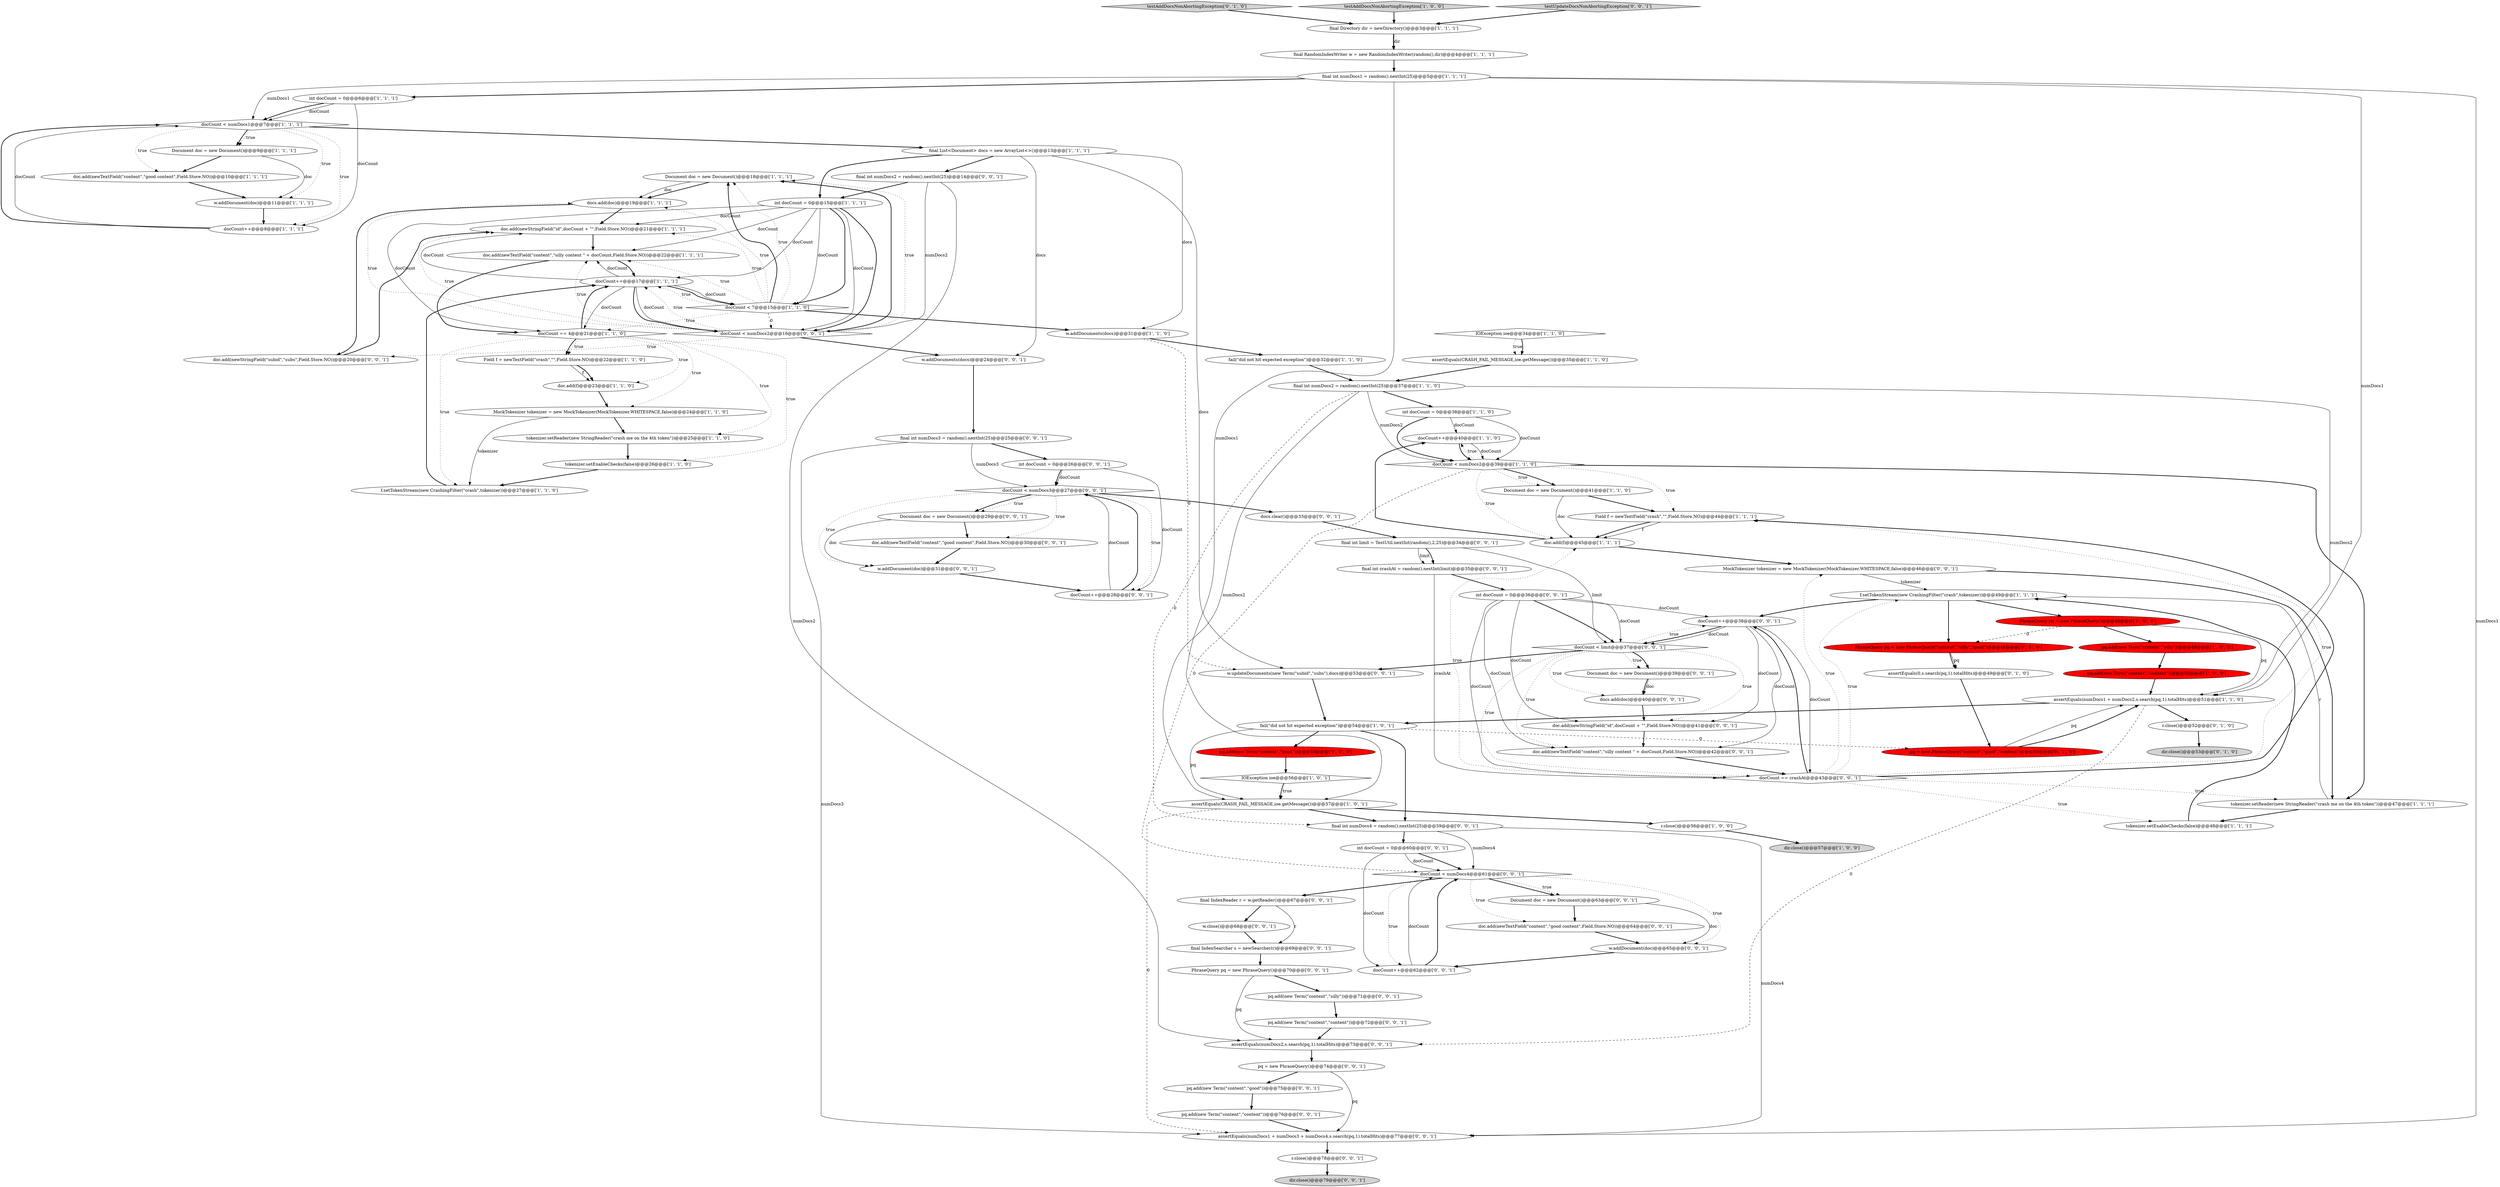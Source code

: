 digraph {
29 [style = filled, label = "Document doc = new Document()@@@18@@@['1', '1', '1']", fillcolor = white, shape = ellipse image = "AAA0AAABBB1BBB"];
76 [style = filled, label = "pq.add(new Term(\"content\",\"silly\"))@@@71@@@['0', '0', '1']", fillcolor = white, shape = ellipse image = "AAA0AAABBB3BBB"];
86 [style = filled, label = "int docCount = 0@@@36@@@['0', '0', '1']", fillcolor = white, shape = ellipse image = "AAA0AAABBB3BBB"];
4 [style = filled, label = "final RandomIndexWriter w = new RandomIndexWriter(random(),dir)@@@4@@@['1', '1', '1']", fillcolor = white, shape = ellipse image = "AAA0AAABBB1BBB"];
92 [style = filled, label = "w.addDocuments(docs)@@@24@@@['0', '0', '1']", fillcolor = white, shape = ellipse image = "AAA0AAABBB3BBB"];
70 [style = filled, label = "w.close()@@@68@@@['0', '0', '1']", fillcolor = white, shape = ellipse image = "AAA0AAABBB3BBB"];
27 [style = filled, label = "doc.add(newStringField(\"id\",docCount + \"\",Field.Store.NO))@@@21@@@['1', '1', '1']", fillcolor = white, shape = ellipse image = "AAA0AAABBB1BBB"];
18 [style = filled, label = "assertEquals(numDocs1 + numDocs2,s.search(pq,1).totalHits)@@@51@@@['1', '1', '0']", fillcolor = white, shape = ellipse image = "AAA0AAABBB1BBB"];
10 [style = filled, label = "assertEquals(CRASH_FAIL_MESSAGE,ioe.getMessage())@@@57@@@['1', '0', '1']", fillcolor = white, shape = ellipse image = "AAA0AAABBB1BBB"];
9 [style = filled, label = "docCount++@@@8@@@['1', '1', '1']", fillcolor = white, shape = ellipse image = "AAA0AAABBB1BBB"];
25 [style = filled, label = "final int numDocs1 = random().nextInt(25)@@@5@@@['1', '1', '1']", fillcolor = white, shape = ellipse image = "AAA0AAABBB1BBB"];
48 [style = filled, label = "final List<Document> docs = new ArrayList<>()@@@13@@@['1', '1', '1']", fillcolor = white, shape = ellipse image = "AAA0AAABBB1BBB"];
46 [style = filled, label = "MockTokenizer tokenizer = new MockTokenizer(MockTokenizer.WHITESPACE,false)@@@24@@@['1', '1', '0']", fillcolor = white, shape = ellipse image = "AAA0AAABBB1BBB"];
67 [style = filled, label = "w.addDocument(doc)@@@65@@@['0', '0', '1']", fillcolor = white, shape = ellipse image = "AAA0AAABBB3BBB"];
16 [style = filled, label = "int docCount = 0@@@15@@@['1', '1', '1']", fillcolor = white, shape = ellipse image = "AAA0AAABBB1BBB"];
81 [style = filled, label = "docCount < numDocs2@@@16@@@['0', '0', '1']", fillcolor = white, shape = diamond image = "AAA0AAABBB3BBB"];
79 [style = filled, label = "doc.add(newStringField(\"id\",docCount + \"\",Field.Store.NO))@@@41@@@['0', '0', '1']", fillcolor = white, shape = ellipse image = "AAA0AAABBB3BBB"];
80 [style = filled, label = "int docCount = 0@@@26@@@['0', '0', '1']", fillcolor = white, shape = ellipse image = "AAA0AAABBB3BBB"];
30 [style = filled, label = "fail(\"did not hit expected exception\")@@@32@@@['1', '1', '0']", fillcolor = white, shape = ellipse image = "AAA0AAABBB1BBB"];
96 [style = filled, label = "r.close()@@@78@@@['0', '0', '1']", fillcolor = white, shape = ellipse image = "AAA0AAABBB3BBB"];
17 [style = filled, label = "docCount++@@@17@@@['1', '1', '1']", fillcolor = white, shape = ellipse image = "AAA0AAABBB1BBB"];
53 [style = filled, label = "testAddDocsNonAbortingException['0', '1', '0']", fillcolor = lightgray, shape = diamond image = "AAA0AAABBB2BBB"];
39 [style = filled, label = "PhraseQuery pq = new PhraseQuery()@@@48@@@['1', '0', '0']", fillcolor = red, shape = ellipse image = "AAA1AAABBB1BBB"];
84 [style = filled, label = "final int numDocs4 = random().nextInt(25)@@@59@@@['0', '0', '1']", fillcolor = white, shape = ellipse image = "AAA0AAABBB3BBB"];
19 [style = filled, label = "testAddDocsNonAbortingException['1', '0', '0']", fillcolor = lightgray, shape = diamond image = "AAA0AAABBB1BBB"];
83 [style = filled, label = "pq.add(new Term(\"content\",\"content\"))@@@76@@@['0', '0', '1']", fillcolor = white, shape = ellipse image = "AAA0AAABBB3BBB"];
88 [style = filled, label = "Document doc = new Document()@@@63@@@['0', '0', '1']", fillcolor = white, shape = ellipse image = "AAA0AAABBB3BBB"];
33 [style = filled, label = "doc.add(newTextField(\"content\",\"good content\",Field.Store.NO))@@@10@@@['1', '1', '1']", fillcolor = white, shape = ellipse image = "AAA0AAABBB1BBB"];
87 [style = filled, label = "docCount++@@@38@@@['0', '0', '1']", fillcolor = white, shape = ellipse image = "AAA0AAABBB3BBB"];
37 [style = filled, label = "tokenizer.setReader(new StringReader(\"crash me on the 4th token\"))@@@25@@@['1', '1', '0']", fillcolor = white, shape = ellipse image = "AAA0AAABBB1BBB"];
2 [style = filled, label = "Document doc = new Document()@@@9@@@['1', '1', '1']", fillcolor = white, shape = ellipse image = "AAA0AAABBB1BBB"];
54 [style = filled, label = "pq = new PhraseQuery(\"content\",\"good\",\"content\")@@@50@@@['0', '1', '0']", fillcolor = red, shape = ellipse image = "AAA1AAABBB2BBB"];
34 [style = filled, label = "IOException ioe@@@34@@@['1', '1', '0']", fillcolor = white, shape = diamond image = "AAA0AAABBB1BBB"];
94 [style = filled, label = "docs.clear()@@@33@@@['0', '0', '1']", fillcolor = white, shape = ellipse image = "AAA0AAABBB3BBB"];
66 [style = filled, label = "testUpdateDocsNonAbortingException['0', '0', '1']", fillcolor = lightgray, shape = diamond image = "AAA0AAABBB3BBB"];
69 [style = filled, label = "Document doc = new Document()@@@29@@@['0', '0', '1']", fillcolor = white, shape = ellipse image = "AAA0AAABBB3BBB"];
15 [style = filled, label = "f.setTokenStream(new CrashingFilter(\"crash\",tokenizer))@@@27@@@['1', '1', '0']", fillcolor = white, shape = ellipse image = "AAA0AAABBB1BBB"];
45 [style = filled, label = "docs.add(doc)@@@19@@@['1', '1', '1']", fillcolor = white, shape = ellipse image = "AAA0AAABBB1BBB"];
62 [style = filled, label = "docCount < limit@@@37@@@['0', '0', '1']", fillcolor = white, shape = diamond image = "AAA0AAABBB3BBB"];
32 [style = filled, label = "final Directory dir = newDirectory()@@@3@@@['1', '1', '1']", fillcolor = white, shape = ellipse image = "AAA0AAABBB1BBB"];
85 [style = filled, label = "PhraseQuery pq = new PhraseQuery()@@@70@@@['0', '0', '1']", fillcolor = white, shape = ellipse image = "AAA0AAABBB3BBB"];
65 [style = filled, label = "doc.add(newTextField(\"content\",\"silly content \" + docCount,Field.Store.NO))@@@42@@@['0', '0', '1']", fillcolor = white, shape = ellipse image = "AAA0AAABBB3BBB"];
97 [style = filled, label = "final int numDocs3 = random().nextInt(25)@@@25@@@['0', '0', '1']", fillcolor = white, shape = ellipse image = "AAA0AAABBB3BBB"];
14 [style = filled, label = "r.close()@@@56@@@['1', '0', '0']", fillcolor = white, shape = ellipse image = "AAA0AAABBB1BBB"];
57 [style = filled, label = "w.updateDocuments(new Term(\"subid\",\"subs\"),docs)@@@53@@@['0', '0', '1']", fillcolor = white, shape = ellipse image = "AAA0AAABBB3BBB"];
1 [style = filled, label = "int docCount = 0@@@38@@@['1', '1', '0']", fillcolor = white, shape = ellipse image = "AAA0AAABBB1BBB"];
72 [style = filled, label = "Document doc = new Document()@@@39@@@['0', '0', '1']", fillcolor = white, shape = ellipse image = "AAA0AAABBB3BBB"];
56 [style = filled, label = "docCount == crashAt@@@43@@@['0', '0', '1']", fillcolor = white, shape = diamond image = "AAA0AAABBB3BBB"];
59 [style = filled, label = "final IndexSearcher s = newSearcher(r)@@@69@@@['0', '0', '1']", fillcolor = white, shape = ellipse image = "AAA0AAABBB3BBB"];
49 [style = filled, label = "assertEquals(0,s.search(pq,1).totalHits)@@@49@@@['0', '1', '0']", fillcolor = white, shape = ellipse image = "AAA0AAABBB2BBB"];
36 [style = filled, label = "Field f = newTextField(\"crash\",\"\",Field.Store.NO)@@@44@@@['1', '1', '1']", fillcolor = white, shape = ellipse image = "AAA0AAABBB1BBB"];
58 [style = filled, label = "dir.close()@@@79@@@['0', '0', '1']", fillcolor = lightgray, shape = ellipse image = "AAA0AAABBB3BBB"];
43 [style = filled, label = "int docCount = 0@@@6@@@['1', '1', '1']", fillcolor = white, shape = ellipse image = "AAA0AAABBB1BBB"];
51 [style = filled, label = "r.close()@@@52@@@['0', '1', '0']", fillcolor = white, shape = ellipse image = "AAA0AAABBB2BBB"];
63 [style = filled, label = "final IndexReader r = w.getReader()@@@67@@@['0', '0', '1']", fillcolor = white, shape = ellipse image = "AAA0AAABBB3BBB"];
52 [style = filled, label = "PhraseQuery pq = new PhraseQuery(\"content\",\"silly\",\"good\")@@@48@@@['0', '1', '0']", fillcolor = red, shape = ellipse image = "AAA1AAABBB2BBB"];
44 [style = filled, label = "w.addDocument(doc)@@@11@@@['1', '1', '1']", fillcolor = white, shape = ellipse image = "AAA0AAABBB1BBB"];
78 [style = filled, label = "pq = new PhraseQuery()@@@74@@@['0', '0', '1']", fillcolor = white, shape = ellipse image = "AAA0AAABBB3BBB"];
99 [style = filled, label = "docCount < numDocs3@@@27@@@['0', '0', '1']", fillcolor = white, shape = diamond image = "AAA0AAABBB3BBB"];
82 [style = filled, label = "final int crashAt = random().nextInt(limit)@@@35@@@['0', '0', '1']", fillcolor = white, shape = ellipse image = "AAA0AAABBB3BBB"];
89 [style = filled, label = "doc.add(newTextField(\"content\",\"good content\",Field.Store.NO))@@@64@@@['0', '0', '1']", fillcolor = white, shape = ellipse image = "AAA0AAABBB3BBB"];
35 [style = filled, label = "docCount++@@@40@@@['1', '1', '0']", fillcolor = white, shape = ellipse image = "AAA0AAABBB1BBB"];
90 [style = filled, label = "assertEquals(numDocs2,s.search(pq,1).totalHits)@@@73@@@['0', '0', '1']", fillcolor = white, shape = ellipse image = "AAA0AAABBB3BBB"];
55 [style = filled, label = "docs.add(doc)@@@40@@@['0', '0', '1']", fillcolor = white, shape = ellipse image = "AAA0AAABBB3BBB"];
47 [style = filled, label = "docCount < numDocs2@@@39@@@['1', '1', '0']", fillcolor = white, shape = diamond image = "AAA0AAABBB1BBB"];
5 [style = filled, label = "assertEquals(CRASH_FAIL_MESSAGE,ioe.getMessage())@@@35@@@['1', '1', '0']", fillcolor = white, shape = ellipse image = "AAA0AAABBB1BBB"];
98 [style = filled, label = "docCount < numDocs4@@@61@@@['0', '0', '1']", fillcolor = white, shape = diamond image = "AAA0AAABBB3BBB"];
12 [style = filled, label = "doc.add(f)@@@45@@@['1', '1', '1']", fillcolor = white, shape = ellipse image = "AAA0AAABBB1BBB"];
61 [style = filled, label = "w.addDocument(doc)@@@31@@@['0', '0', '1']", fillcolor = white, shape = ellipse image = "AAA0AAABBB3BBB"];
6 [style = filled, label = "docCount == 4@@@21@@@['1', '1', '0']", fillcolor = white, shape = diamond image = "AAA0AAABBB1BBB"];
91 [style = filled, label = "doc.add(newTextField(\"content\",\"good content\",Field.Store.NO))@@@30@@@['0', '0', '1']", fillcolor = white, shape = ellipse image = "AAA0AAABBB3BBB"];
0 [style = filled, label = "w.addDocuments(docs)@@@31@@@['1', '1', '0']", fillcolor = white, shape = ellipse image = "AAA0AAABBB1BBB"];
24 [style = filled, label = "final int numDocs2 = random().nextInt(25)@@@37@@@['1', '1', '0']", fillcolor = white, shape = ellipse image = "AAA0AAABBB1BBB"];
77 [style = filled, label = "final int numDocs2 = random().nextInt(25)@@@14@@@['0', '0', '1']", fillcolor = white, shape = ellipse image = "AAA0AAABBB3BBB"];
13 [style = filled, label = "pq.add(new Term(\"content\",\"silly\"))@@@49@@@['1', '0', '0']", fillcolor = red, shape = ellipse image = "AAA1AAABBB1BBB"];
23 [style = filled, label = "IOException ioe@@@56@@@['1', '0', '1']", fillcolor = white, shape = diamond image = "AAA0AAABBB1BBB"];
73 [style = filled, label = "int docCount = 0@@@60@@@['0', '0', '1']", fillcolor = white, shape = ellipse image = "AAA0AAABBB3BBB"];
75 [style = filled, label = "assertEquals(numDocs1 + numDocs3 + numDocs4,s.search(pq,1).totalHits)@@@77@@@['0', '0', '1']", fillcolor = white, shape = ellipse image = "AAA0AAABBB3BBB"];
74 [style = filled, label = "MockTokenizer tokenizer = new MockTokenizer(MockTokenizer.WHITESPACE,false)@@@46@@@['0', '0', '1']", fillcolor = white, shape = ellipse image = "AAA0AAABBB3BBB"];
64 [style = filled, label = "doc.add(newStringField(\"subid\",\"subs\",Field.Store.NO))@@@20@@@['0', '0', '1']", fillcolor = white, shape = ellipse image = "AAA0AAABBB3BBB"];
41 [style = filled, label = "f.setTokenStream(new CrashingFilter(\"crash\",tokenizer))@@@49@@@['1', '1', '1']", fillcolor = white, shape = ellipse image = "AAA0AAABBB1BBB"];
95 [style = filled, label = "pq.add(new Term(\"content\",\"content\"))@@@72@@@['0', '0', '1']", fillcolor = white, shape = ellipse image = "AAA0AAABBB3BBB"];
26 [style = filled, label = "tokenizer.setEnableChecks(false)@@@48@@@['1', '1', '1']", fillcolor = white, shape = ellipse image = "AAA0AAABBB1BBB"];
93 [style = filled, label = "docCount++@@@62@@@['0', '0', '1']", fillcolor = white, shape = ellipse image = "AAA0AAABBB3BBB"];
50 [style = filled, label = "dir.close()@@@53@@@['0', '1', '0']", fillcolor = lightgray, shape = ellipse image = "AAA0AAABBB2BBB"];
40 [style = filled, label = "Field f = newTextField(\"crash\",\"\",Field.Store.NO)@@@22@@@['1', '1', '0']", fillcolor = white, shape = ellipse image = "AAA0AAABBB1BBB"];
28 [style = filled, label = "pq.add(new Term(\"content\",\"content\"))@@@50@@@['1', '0', '0']", fillcolor = red, shape = ellipse image = "AAA1AAABBB1BBB"];
71 [style = filled, label = "final int limit = TestUtil.nextInt(random(),2,25)@@@34@@@['0', '0', '1']", fillcolor = white, shape = ellipse image = "AAA0AAABBB3BBB"];
68 [style = filled, label = "docCount++@@@28@@@['0', '0', '1']", fillcolor = white, shape = ellipse image = "AAA0AAABBB3BBB"];
20 [style = filled, label = "doc.add(newTextField(\"content\",\"silly content \" + docCount,Field.Store.NO))@@@22@@@['1', '1', '1']", fillcolor = white, shape = ellipse image = "AAA0AAABBB1BBB"];
38 [style = filled, label = "Document doc = new Document()@@@41@@@['1', '1', '0']", fillcolor = white, shape = ellipse image = "AAA0AAABBB1BBB"];
60 [style = filled, label = "pq.add(new Term(\"content\",\"good\"))@@@75@@@['0', '0', '1']", fillcolor = white, shape = ellipse image = "AAA0AAABBB3BBB"];
21 [style = filled, label = "dir.close()@@@57@@@['1', '0', '0']", fillcolor = lightgray, shape = ellipse image = "AAA0AAABBB1BBB"];
31 [style = filled, label = "pq.add(new Term(\"content\",\"good\"))@@@53@@@['1', '0', '0']", fillcolor = red, shape = ellipse image = "AAA1AAABBB1BBB"];
42 [style = filled, label = "fail(\"did not hit expected exception\")@@@54@@@['1', '0', '1']", fillcolor = white, shape = ellipse image = "AAA0AAABBB1BBB"];
11 [style = filled, label = "tokenizer.setEnableChecks(false)@@@26@@@['1', '1', '0']", fillcolor = white, shape = ellipse image = "AAA0AAABBB1BBB"];
8 [style = filled, label = "docCount < 7@@@15@@@['1', '1', '0']", fillcolor = white, shape = diamond image = "AAA0AAABBB1BBB"];
3 [style = filled, label = "tokenizer.setReader(new StringReader(\"crash me on the 4th token\"))@@@47@@@['1', '1', '1']", fillcolor = white, shape = ellipse image = "AAA0AAABBB1BBB"];
22 [style = filled, label = "docCount < numDocs1@@@7@@@['1', '1', '1']", fillcolor = white, shape = diamond image = "AAA0AAABBB1BBB"];
7 [style = filled, label = "doc.add(f)@@@23@@@['1', '1', '0']", fillcolor = white, shape = ellipse image = "AAA0AAABBB1BBB"];
81->29 [style = bold, label=""];
48->77 [style = bold, label=""];
0->30 [style = bold, label=""];
60->83 [style = bold, label=""];
6->40 [style = dotted, label="true"];
86->62 [style = solid, label="docCount"];
4->25 [style = bold, label=""];
37->11 [style = bold, label=""];
16->17 [style = solid, label="docCount"];
35->47 [style = solid, label="docCount"];
78->60 [style = bold, label=""];
97->80 [style = bold, label=""];
84->98 [style = solid, label="numDocs4"];
48->0 [style = solid, label="docs"];
81->20 [style = dotted, label="true"];
99->94 [style = bold, label=""];
87->62 [style = bold, label=""];
86->56 [style = solid, label="docCount"];
54->18 [style = solid, label="pq"];
1->47 [style = solid, label="docCount"];
36->12 [style = solid, label="f"];
45->27 [style = bold, label=""];
83->75 [style = bold, label=""];
42->84 [style = bold, label=""];
87->62 [style = solid, label="docCount"];
16->27 [style = solid, label="docCount"];
25->43 [style = bold, label=""];
25->10 [style = solid, label="numDocs1"];
65->56 [style = bold, label=""];
71->62 [style = solid, label="limit"];
36->12 [style = bold, label=""];
62->87 [style = dotted, label="true"];
29->45 [style = bold, label=""];
98->67 [style = dotted, label="true"];
8->0 [style = bold, label=""];
81->92 [style = bold, label=""];
84->75 [style = solid, label="numDocs4"];
42->10 [style = solid, label="pq"];
15->17 [style = bold, label=""];
61->68 [style = bold, label=""];
51->50 [style = bold, label=""];
17->27 [style = solid, label="docCount"];
81->29 [style = dotted, label="true"];
17->20 [style = solid, label="docCount"];
56->74 [style = dotted, label="true"];
75->96 [style = bold, label=""];
59->85 [style = bold, label=""];
53->32 [style = bold, label=""];
18->90 [style = dashed, label="0"];
39->18 [style = solid, label="pq"];
98->63 [style = bold, label=""];
8->20 [style = dotted, label="true"];
32->4 [style = bold, label=""];
56->3 [style = dotted, label="true"];
22->44 [style = dotted, label="true"];
92->97 [style = bold, label=""];
6->11 [style = dotted, label="true"];
85->90 [style = solid, label="pq"];
33->44 [style = bold, label=""];
45->64 [style = bold, label=""];
87->65 [style = solid, label="docCount"];
98->93 [style = dotted, label="true"];
39->52 [style = dashed, label="0"];
43->22 [style = solid, label="docCount"];
6->15 [style = dotted, label="true"];
64->27 [style = bold, label=""];
25->75 [style = solid, label="numDocs1"];
42->54 [style = dashed, label="0"];
87->79 [style = solid, label="docCount"];
28->18 [style = bold, label=""];
74->41 [style = solid, label="tokenizer"];
56->36 [style = dotted, label="true"];
62->79 [style = dotted, label="true"];
7->46 [style = bold, label=""];
10->14 [style = bold, label=""];
24->18 [style = solid, label="numDocs2"];
47->12 [style = dotted, label="true"];
8->17 [style = dotted, label="true"];
6->37 [style = dotted, label="true"];
22->33 [style = dotted, label="true"];
0->57 [style = dashed, label="0"];
42->31 [style = bold, label=""];
12->35 [style = bold, label=""];
48->57 [style = solid, label="docs"];
46->37 [style = bold, label=""];
78->75 [style = solid, label="pq"];
81->27 [style = dotted, label="true"];
1->35 [style = solid, label="docCount"];
81->45 [style = dotted, label="true"];
71->82 [style = solid, label="limit"];
93->98 [style = solid, label="docCount"];
93->98 [style = bold, label=""];
70->59 [style = bold, label=""];
73->98 [style = bold, label=""];
48->16 [style = bold, label=""];
43->22 [style = bold, label=""];
74->3 [style = bold, label=""];
76->95 [style = bold, label=""];
23->10 [style = bold, label=""];
68->99 [style = solid, label="docCount"];
2->33 [style = bold, label=""];
18->51 [style = bold, label=""];
6->7 [style = dotted, label="true"];
47->36 [style = dotted, label="true"];
24->84 [style = dashed, label="0"];
8->29 [style = dotted, label="true"];
80->99 [style = solid, label="docCount"];
22->9 [style = dotted, label="true"];
24->10 [style = solid, label="numDocs2"];
98->88 [style = bold, label=""];
96->58 [style = bold, label=""];
97->75 [style = solid, label="numDocs3"];
47->38 [style = dotted, label="true"];
27->20 [style = bold, label=""];
49->54 [style = bold, label=""];
98->89 [style = dotted, label="true"];
14->21 [style = bold, label=""];
32->4 [style = solid, label="dir"];
56->87 [style = bold, label=""];
24->47 [style = solid, label="numDocs2"];
99->69 [style = bold, label=""];
9->22 [style = bold, label=""];
38->12 [style = solid, label="doc"];
17->8 [style = bold, label=""];
16->81 [style = solid, label="docCount"];
6->17 [style = bold, label=""];
16->6 [style = solid, label="docCount"];
30->24 [style = bold, label=""];
82->86 [style = bold, label=""];
90->78 [style = bold, label=""];
86->65 [style = solid, label="docCount"];
72->55 [style = bold, label=""];
56->36 [style = bold, label=""];
22->2 [style = bold, label=""];
47->3 [style = bold, label=""];
62->55 [style = dotted, label="true"];
46->15 [style = solid, label="tokenizer"];
16->8 [style = bold, label=""];
8->81 [style = dashed, label="0"];
22->48 [style = bold, label=""];
39->13 [style = bold, label=""];
82->56 [style = solid, label="crashAt"];
88->67 [style = solid, label="doc"];
3->26 [style = bold, label=""];
16->81 [style = bold, label=""];
63->70 [style = bold, label=""];
95->90 [style = bold, label=""];
16->20 [style = solid, label="docCount"];
68->99 [style = bold, label=""];
84->73 [style = bold, label=""];
56->26 [style = dotted, label="true"];
47->98 [style = dashed, label="0"];
40->7 [style = solid, label="f"];
67->93 [style = bold, label=""];
62->65 [style = dotted, label="true"];
79->65 [style = bold, label=""];
17->81 [style = solid, label="docCount"];
99->91 [style = dotted, label="true"];
48->92 [style = solid, label="docs"];
26->41 [style = bold, label=""];
97->99 [style = solid, label="numDocs3"];
80->99 [style = bold, label=""];
23->10 [style = dotted, label="true"];
2->44 [style = solid, label="doc"];
73->93 [style = solid, label="docCount"];
19->32 [style = bold, label=""];
10->84 [style = bold, label=""];
8->6 [style = dotted, label="true"];
77->81 [style = solid, label="numDocs2"];
5->24 [style = bold, label=""];
77->16 [style = bold, label=""];
81->64 [style = dotted, label="true"];
24->1 [style = bold, label=""];
29->45 [style = solid, label="doc"];
44->9 [style = bold, label=""];
10->75 [style = dashed, label="0"];
6->46 [style = dotted, label="true"];
81->17 [style = dotted, label="true"];
80->68 [style = solid, label="docCount"];
69->61 [style = solid, label="doc"];
77->90 [style = solid, label="numDocs2"];
34->5 [style = dotted, label="true"];
20->17 [style = bold, label=""];
31->23 [style = bold, label=""];
57->42 [style = bold, label=""];
89->67 [style = bold, label=""];
43->9 [style = solid, label="docCount"];
73->98 [style = solid, label="docCount"];
52->49 [style = bold, label=""];
34->5 [style = bold, label=""];
8->45 [style = dotted, label="true"];
25->18 [style = solid, label="numDocs1"];
16->8 [style = solid, label="docCount"];
88->89 [style = bold, label=""];
52->49 [style = solid, label="pq"];
86->62 [style = bold, label=""];
38->36 [style = bold, label=""];
99->68 [style = dotted, label="true"];
20->6 [style = bold, label=""];
99->61 [style = dotted, label="true"];
86->79 [style = solid, label="docCount"];
62->57 [style = bold, label=""];
63->59 [style = solid, label="r"];
47->38 [style = bold, label=""];
69->91 [style = bold, label=""];
12->74 [style = bold, label=""];
41->87 [style = bold, label=""];
9->22 [style = solid, label="docCount"];
11->15 [style = bold, label=""];
94->71 [style = bold, label=""];
41->52 [style = bold, label=""];
22->2 [style = dotted, label="true"];
86->87 [style = solid, label="docCount"];
3->41 [style = solid, label="r"];
17->8 [style = solid, label="docCount"];
72->55 [style = solid, label="doc"];
40->7 [style = bold, label=""];
1->47 [style = bold, label=""];
54->18 [style = bold, label=""];
71->82 [style = bold, label=""];
25->22 [style = solid, label="numDocs1"];
62->72 [style = dotted, label="true"];
6->40 [style = bold, label=""];
47->35 [style = dotted, label="true"];
56->12 [style = dotted, label="true"];
56->41 [style = dotted, label="true"];
62->72 [style = bold, label=""];
17->6 [style = solid, label="docCount"];
17->81 [style = bold, label=""];
91->61 [style = bold, label=""];
35->47 [style = bold, label=""];
85->76 [style = bold, label=""];
98->88 [style = dotted, label="true"];
62->56 [style = dotted, label="true"];
99->69 [style = dotted, label="true"];
41->39 [style = bold, label=""];
8->27 [style = dotted, label="true"];
87->56 [style = solid, label="docCount"];
55->79 [style = bold, label=""];
66->32 [style = bold, label=""];
8->29 [style = bold, label=""];
13->28 [style = bold, label=""];
18->42 [style = bold, label=""];
}
